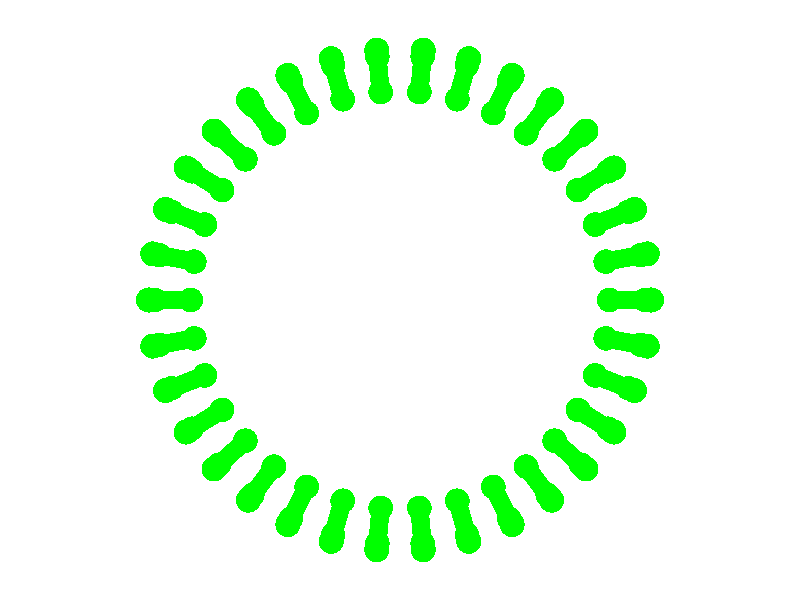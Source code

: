 camera { location <0, 0, 100> look_at 0 angle 35 }
light_source { <100, -200, -150>, 1 }
light_source { <-100, -200, 150>, 1 }
background { rgb<1,1,1> }
#declare FliGN =
sphere{<0,0,0>,1
    pigment { rgb <0,1,0> }
    finish {
       ambient .2
       diffuse .6
       }
       no_shadow
    }
#declare FliGM =
sphere{<0,0,0>,1
    pigment { rgb <0,1,0> }
    finish {
       ambient .2
       diffuse .6
       }
       no_shadow
    }
#declare FliGC =
sphere{<0,0,0>,1
    pigment { rgb <0,1,0> }
    finish {
       ambient .2
       diffuse .6
       }
       no_shadow
    }
difference{merge{
object {FliGN translate <17.0,0.0,-3>}
object {FliGM translate <20.0,0.0,-3.5>}
object {FliGC translate <20.0,0.0,-1>}
cylinder {<17.0,0.0,-3> <20.0,0.0,-3.5> 0.75     pigment { rgb <0,1,0> }
    finish {
       ambient .2
       diffuse .6
       }
       no_shadow
 no_shadow}
cylinder {<20.0,0.0,-3.5> <20.0,0.0,-1> 0.75     pigment { rgb <0,1,0> }
    finish {
       ambient .2
       diffuse .6
       }
       no_shadow
 no_shadow}
} box { <-1000,-1000,-1000> <-1001,-1001,-1001>     pigment { rgb <0,1,0> }
    finish {
       ambient .2
       diffuse .6
       }
       no_shadow
}
}

difference{merge{
object {FliGN translate <16.7105426946,3.12374180288,-3>}
object {FliGM translate <19.6594619937,3.67499035633,-3.5>}
object {FliGC translate <19.6594619937,3.67499035633,-1>}
cylinder {<16.7105426946,3.12374180288,-3> <19.6594619937,3.67499035633,-3.5> 0.75     pigment { rgb <0,1,0> }
    finish {
       ambient .2
       diffuse .6
       }
       no_shadow
 no_shadow}
cylinder {<19.6594619937,3.67499035633,-3.5> <19.6594619937,3.67499035633,-1> 0.75     pigment { rgb <0,1,0> }
    finish {
       ambient .2
       diffuse .6
       }
       no_shadow
 no_shadow}
} box { <-1000,-1000,-1000> <-1001,-1001,-1001>     pigment { rgb <0,1,0> }
    finish {
       ambient .2
       diffuse .6
       }
       no_shadow
}
}

difference{merge{
object {FliGN translate <15.8520278999,6.14110832518,-3>}
object {FliGM translate <18.6494445881,7.22483332374,-3.5>}
object {FliGC translate <18.6494445881,7.22483332374,-1>}
cylinder {<15.8520278999,6.14110832518,-3> <18.6494445881,7.22483332374,-3.5> 0.75     pigment { rgb <0,1,0> }
    finish {
       ambient .2
       diffuse .6
       }
       no_shadow
 no_shadow}
cylinder {<18.6494445881,7.22483332374,-3.5> <18.6494445881,7.22483332374,-1> 0.75     pigment { rgb <0,1,0> }
    finish {
       ambient .2
       diffuse .6
       }
       no_shadow
 no_shadow}
} box { <-1000,-1000,-1000> <-1001,-1001,-1001>     pigment { rgb <0,1,0> }
    finish {
       ambient .2
       diffuse .6
       }
       no_shadow
}
}

difference{merge{
object {FliGN translate <14.4536913074,8.94934676892,-3>}
object {FliGM translate <17.0043427146,10.5286432575,-3.5>}
object {FliGC translate <17.0043427146,10.5286432575,-1>}
cylinder {<14.4536913074,8.94934676892,-3> <17.0043427146,10.5286432575,-3.5> 0.75     pigment { rgb <0,1,0> }
    finish {
       ambient .2
       diffuse .6
       }
       no_shadow
 no_shadow}
cylinder {<17.0043427146,10.5286432575,-3.5> <17.0043427146,10.5286432575,-1> 0.75     pigment { rgb <0,1,0> }
    finish {
       ambient .2
       diffuse .6
       }
       no_shadow
 no_shadow}
} box { <-1000,-1000,-1000> <-1001,-1001,-1001>     pigment { rgb <0,1,0> }
    finish {
       ambient .2
       diffuse .6
       }
       no_shadow
}
}

difference{merge{
object {FliGN translate <12.5631515928,11.452825942,-3>}
object {FliGM translate <14.7801783444,13.4739128729,-3.5>}
object {FliGC translate <14.7801783444,13.4739128729,-1>}
cylinder {<12.5631515928,11.452825942,-3> <14.7801783444,13.4739128729,-3.5> 0.75     pigment { rgb <0,1,0> }
    finish {
       ambient .2
       diffuse .6
       }
       no_shadow
 no_shadow}
cylinder {<14.7801783444,13.4739128729,-3.5> <14.7801783444,13.4739128729,-1> 0.75     pigment { rgb <0,1,0> }
    finish {
       ambient .2
       diffuse .6
       }
       no_shadow
 no_shadow}
} box { <-1000,-1000,-1000> <-1001,-1001,-1001>     pigment { rgb <0,1,0> }
    finish {
       ambient .2
       diffuse .6
       }
       no_shadow
}
}

difference{merge{
object {FliGN translate <10.2447888184,13.5662928638,-3>}
object {FliGM translate <12.0526927276,15.9603445456,-3.5>}
object {FliGC translate <12.0526927276,15.9603445456,-1>}
cylinder {<10.2447888184,13.5662928638,-3> <12.0526927276,15.9603445456,-3.5> 0.75     pigment { rgb <0,1,0> }
    finish {
       ambient .2
       diffuse .6
       }
       no_shadow
 no_shadow}
cylinder {<12.0526927276,15.9603445456,-3.5> <12.0526927276,15.9603445456,-1> 0.75     pigment { rgb <0,1,0> }
    finish {
       ambient .2
       diffuse .6
       }
       no_shadow
 no_shadow}
} box { <-1000,-1000,-1000> <-1001,-1001,-1001>     pigment { rgb <0,1,0> }
    finish {
       ambient .2
       diffuse .6
       }
       no_shadow
}
}

difference{merge{
object {FliGN translate <7.5775520482,15.217775953,-3>}
object {FliGM translate <8.91476711553,17.9032658271,-3.5>}
object {FliGC translate <8.91476711553,17.9032658271,-1>}
cylinder {<7.5775520482,15.217775953,-3> <8.91476711553,17.9032658271,-3.5> 0.75     pigment { rgb <0,1,0> }
    finish {
       ambient .2
       diffuse .6
       }
       no_shadow
 no_shadow}
cylinder {<8.91476711553,17.9032658271,-3.5> <8.91476711553,17.9032658271,-1> 0.75     pigment { rgb <0,1,0> }
    finish {
       ambient .2
       diffuse .6
       }
       no_shadow
 no_shadow}
} box { <-1000,-1000,-1000> <-1001,-1001,-1001>     pigment { rgb <0,1,0> }
    finish {
       ambient .2
       diffuse .6
       }
       no_shadow
}
}

difference{merge{
object {FliGN translate <4.65227083123,16.3510359339,-3>}
object {FliGM translate <5.47325980144,19.2365128635,-3.5>}
object {FliGC translate <5.47325980144,19.2365128635,-1>}
cylinder {<4.65227083123,16.3510359339,-3> <5.47325980144,19.2365128635,-3.5> 0.75     pigment { rgb <0,1,0> }
    finish {
       ambient .2
       diffuse .6
       }
       no_shadow
 no_shadow}
cylinder {<5.47325980144,19.2365128635,-3.5> <5.47325980144,19.2365128635,-1> 0.75     pigment { rgb <0,1,0> }
    finish {
       ambient .2
       diffuse .6
       }
       no_shadow
 no_shadow}
} box { <-1000,-1000,-1000> <-1001,-1001,-1001>     pigment { rgb <0,1,0> }
    finish {
       ambient .2
       diffuse .6
       }
       no_shadow
}
}

difference{merge{
object {FliGN translate <1.56856211088,16.927480997,-3>}
object {FliGM translate <1.84536718927,19.9146835259,-3.5>}
object {FliGC translate <1.84536718927,19.9146835259,-1>}
cylinder {<1.56856211088,16.927480997,-3> <1.84536718927,19.9146835259,-3.5> 0.75     pigment { rgb <0,1,0> }
    finish {
       ambient .2
       diffuse .6
       }
       no_shadow
 no_shadow}
cylinder {<1.84536718927,19.9146835259,-3.5> <1.84536718927,19.9146835259,-1> 0.75     pigment { rgb <0,1,0> }
    finish {
       ambient .2
       diffuse .6
       }
       no_shadow
 no_shadow}
} box { <-1000,-1000,-1000> <-1001,-1001,-1001>     pigment { rgb <0,1,0> }
    finish {
       ambient .2
       diffuse .6
       }
       no_shadow
}
}

difference{merge{
object {FliGN translate <-1.56856211088,16.927480997,-3>}
object {FliGM translate <-1.84536718927,19.9146835259,-3.5>}
object {FliGC translate <-1.84536718927,19.9146835259,-1>}
cylinder {<-1.56856211088,16.927480997,-3> <-1.84536718927,19.9146835259,-3.5> 0.75     pigment { rgb <0,1,0> }
    finish {
       ambient .2
       diffuse .6
       }
       no_shadow
 no_shadow}
cylinder {<-1.84536718927,19.9146835259,-3.5> <-1.84536718927,19.9146835259,-1> 0.75     pigment { rgb <0,1,0> }
    finish {
       ambient .2
       diffuse .6
       }
       no_shadow
 no_shadow}
} box { <-1000,-1000,-1000> <-1001,-1001,-1001>     pigment { rgb <0,1,0> }
    finish {
       ambient .2
       diffuse .6
       }
       no_shadow
}
}

difference{merge{
object {FliGN translate <-4.65227083123,16.3510359339,-3>}
object {FliGM translate <-5.47325980144,19.2365128635,-3.5>}
object {FliGC translate <-5.47325980144,19.2365128635,-1>}
cylinder {<-4.65227083123,16.3510359339,-3> <-5.47325980144,19.2365128635,-3.5> 0.75     pigment { rgb <0,1,0> }
    finish {
       ambient .2
       diffuse .6
       }
       no_shadow
 no_shadow}
cylinder {<-5.47325980144,19.2365128635,-3.5> <-5.47325980144,19.2365128635,-1> 0.75     pigment { rgb <0,1,0> }
    finish {
       ambient .2
       diffuse .6
       }
       no_shadow
 no_shadow}
} box { <-1000,-1000,-1000> <-1001,-1001,-1001>     pigment { rgb <0,1,0> }
    finish {
       ambient .2
       diffuse .6
       }
       no_shadow
}
}

difference{merge{
object {FliGN translate <-7.5775520482,15.217775953,-3>}
object {FliGM translate <-8.91476711553,17.9032658271,-3.5>}
object {FliGC translate <-8.91476711553,17.9032658271,-1>}
cylinder {<-7.5775520482,15.217775953,-3> <-8.91476711553,17.9032658271,-3.5> 0.75     pigment { rgb <0,1,0> }
    finish {
       ambient .2
       diffuse .6
       }
       no_shadow
 no_shadow}
cylinder {<-8.91476711553,17.9032658271,-3.5> <-8.91476711553,17.9032658271,-1> 0.75     pigment { rgb <0,1,0> }
    finish {
       ambient .2
       diffuse .6
       }
       no_shadow
 no_shadow}
} box { <-1000,-1000,-1000> <-1001,-1001,-1001>     pigment { rgb <0,1,0> }
    finish {
       ambient .2
       diffuse .6
       }
       no_shadow
}
}

difference{merge{
object {FliGN translate <-10.2447888184,13.5662928638,-3>}
object {FliGM translate <-12.0526927276,15.9603445456,-3.5>}
object {FliGC translate <-12.0526927276,15.9603445456,-1>}
cylinder {<-10.2447888184,13.5662928638,-3> <-12.0526927276,15.9603445456,-3.5> 0.75     pigment { rgb <0,1,0> }
    finish {
       ambient .2
       diffuse .6
       }
       no_shadow
 no_shadow}
cylinder {<-12.0526927276,15.9603445456,-3.5> <-12.0526927276,15.9603445456,-1> 0.75     pigment { rgb <0,1,0> }
    finish {
       ambient .2
       diffuse .6
       }
       no_shadow
 no_shadow}
} box { <-1000,-1000,-1000> <-1001,-1001,-1001>     pigment { rgb <0,1,0> }
    finish {
       ambient .2
       diffuse .6
       }
       no_shadow
}
}

difference{merge{
object {FliGN translate <-12.5631515928,11.452825942,-3>}
object {FliGM translate <-14.7801783444,13.4739128729,-3.5>}
object {FliGC translate <-14.7801783444,13.4739128729,-1>}
cylinder {<-12.5631515928,11.452825942,-3> <-14.7801783444,13.4739128729,-3.5> 0.75     pigment { rgb <0,1,0> }
    finish {
       ambient .2
       diffuse .6
       }
       no_shadow
 no_shadow}
cylinder {<-14.7801783444,13.4739128729,-3.5> <-14.7801783444,13.4739128729,-1> 0.75     pigment { rgb <0,1,0> }
    finish {
       ambient .2
       diffuse .6
       }
       no_shadow
 no_shadow}
} box { <-1000,-1000,-1000> <-1001,-1001,-1001>     pigment { rgb <0,1,0> }
    finish {
       ambient .2
       diffuse .6
       }
       no_shadow
}
}

difference{merge{
object {FliGN translate <-14.4536913074,8.94934676892,-3>}
object {FliGM translate <-17.0043427146,10.5286432575,-3.5>}
object {FliGC translate <-17.0043427146,10.5286432575,-1>}
cylinder {<-14.4536913074,8.94934676892,-3> <-17.0043427146,10.5286432575,-3.5> 0.75     pigment { rgb <0,1,0> }
    finish {
       ambient .2
       diffuse .6
       }
       no_shadow
 no_shadow}
cylinder {<-17.0043427146,10.5286432575,-3.5> <-17.0043427146,10.5286432575,-1> 0.75     pigment { rgb <0,1,0> }
    finish {
       ambient .2
       diffuse .6
       }
       no_shadow
 no_shadow}
} box { <-1000,-1000,-1000> <-1001,-1001,-1001>     pigment { rgb <0,1,0> }
    finish {
       ambient .2
       diffuse .6
       }
       no_shadow
}
}

difference{merge{
object {FliGN translate <-15.8520278999,6.14110832518,-3>}
object {FliGM translate <-18.6494445881,7.22483332374,-3.5>}
object {FliGC translate <-18.6494445881,7.22483332374,-1>}
cylinder {<-15.8520278999,6.14110832518,-3> <-18.6494445881,7.22483332374,-3.5> 0.75     pigment { rgb <0,1,0> }
    finish {
       ambient .2
       diffuse .6
       }
       no_shadow
 no_shadow}
cylinder {<-18.6494445881,7.22483332374,-3.5> <-18.6494445881,7.22483332374,-1> 0.75     pigment { rgb <0,1,0> }
    finish {
       ambient .2
       diffuse .6
       }
       no_shadow
 no_shadow}
} box { <-1000,-1000,-1000> <-1001,-1001,-1001>     pigment { rgb <0,1,0> }
    finish {
       ambient .2
       diffuse .6
       }
       no_shadow
}
}

difference{merge{
object {FliGN translate <-16.7105426946,3.12374180288,-3>}
object {FliGM translate <-19.6594619937,3.67499035633,-3.5>}
object {FliGC translate <-19.6594619937,3.67499035633,-1>}
cylinder {<-16.7105426946,3.12374180288,-3> <-19.6594619937,3.67499035633,-3.5> 0.75     pigment { rgb <0,1,0> }
    finish {
       ambient .2
       diffuse .6
       }
       no_shadow
 no_shadow}
cylinder {<-19.6594619937,3.67499035633,-3.5> <-19.6594619937,3.67499035633,-1> 0.75     pigment { rgb <0,1,0> }
    finish {
       ambient .2
       diffuse .6
       }
       no_shadow
 no_shadow}
} box { <-1000,-1000,-1000> <-1001,-1001,-1001>     pigment { rgb <0,1,0> }
    finish {
       ambient .2
       diffuse .6
       }
       no_shadow
}
}

difference{merge{
object {FliGN translate <-17.0,2.08189955855e-15,-3>}
object {FliGM translate <-20.0,2.44929359829e-15,-3.5>}
object {FliGC translate <-20.0,2.44929359829e-15,-1>}
cylinder {<-17.0,2.08189955855e-15,-3> <-20.0,2.44929359829e-15,-3.5> 0.75     pigment { rgb <0,1,0> }
    finish {
       ambient .2
       diffuse .6
       }
       no_shadow
 no_shadow}
cylinder {<-20.0,2.44929359829e-15,-3.5> <-20.0,2.44929359829e-15,-1> 0.75     pigment { rgb <0,1,0> }
    finish {
       ambient .2
       diffuse .6
       }
       no_shadow
 no_shadow}
} box { <-1000,-1000,-1000> <-1001,-1001,-1001>     pigment { rgb <0,1,0> }
    finish {
       ambient .2
       diffuse .6
       }
       no_shadow
}
}

difference{merge{
object {FliGN translate <-16.7105426946,-3.12374180288,-3>}
object {FliGM translate <-19.6594619937,-3.67499035633,-3.5>}
object {FliGC translate <-19.6594619937,-3.67499035633,-1>}
cylinder {<-16.7105426946,-3.12374180288,-3> <-19.6594619937,-3.67499035633,-3.5> 0.75     pigment { rgb <0,1,0> }
    finish {
       ambient .2
       diffuse .6
       }
       no_shadow
 no_shadow}
cylinder {<-19.6594619937,-3.67499035633,-3.5> <-19.6594619937,-3.67499035633,-1> 0.75     pigment { rgb <0,1,0> }
    finish {
       ambient .2
       diffuse .6
       }
       no_shadow
 no_shadow}
} box { <-1000,-1000,-1000> <-1001,-1001,-1001>     pigment { rgb <0,1,0> }
    finish {
       ambient .2
       diffuse .6
       }
       no_shadow
}
}

difference{merge{
object {FliGN translate <-15.8520278999,-6.14110832518,-3>}
object {FliGM translate <-18.6494445881,-7.22483332374,-3.5>}
object {FliGC translate <-18.6494445881,-7.22483332374,-1>}
cylinder {<-15.8520278999,-6.14110832518,-3> <-18.6494445881,-7.22483332374,-3.5> 0.75     pigment { rgb <0,1,0> }
    finish {
       ambient .2
       diffuse .6
       }
       no_shadow
 no_shadow}
cylinder {<-18.6494445881,-7.22483332374,-3.5> <-18.6494445881,-7.22483332374,-1> 0.75     pigment { rgb <0,1,0> }
    finish {
       ambient .2
       diffuse .6
       }
       no_shadow
 no_shadow}
} box { <-1000,-1000,-1000> <-1001,-1001,-1001>     pigment { rgb <0,1,0> }
    finish {
       ambient .2
       diffuse .6
       }
       no_shadow
}
}

difference{merge{
object {FliGN translate <-14.4536913074,-8.94934676892,-3>}
object {FliGM translate <-17.0043427146,-10.5286432575,-3.5>}
object {FliGC translate <-17.0043427146,-10.5286432575,-1>}
cylinder {<-14.4536913074,-8.94934676892,-3> <-17.0043427146,-10.5286432575,-3.5> 0.75     pigment { rgb <0,1,0> }
    finish {
       ambient .2
       diffuse .6
       }
       no_shadow
 no_shadow}
cylinder {<-17.0043427146,-10.5286432575,-3.5> <-17.0043427146,-10.5286432575,-1> 0.75     pigment { rgb <0,1,0> }
    finish {
       ambient .2
       diffuse .6
       }
       no_shadow
 no_shadow}
} box { <-1000,-1000,-1000> <-1001,-1001,-1001>     pigment { rgb <0,1,0> }
    finish {
       ambient .2
       diffuse .6
       }
       no_shadow
}
}

difference{merge{
object {FliGN translate <-12.5631515928,-11.452825942,-3>}
object {FliGM translate <-14.7801783444,-13.4739128729,-3.5>}
object {FliGC translate <-14.7801783444,-13.4739128729,-1>}
cylinder {<-12.5631515928,-11.452825942,-3> <-14.7801783444,-13.4739128729,-3.5> 0.75     pigment { rgb <0,1,0> }
    finish {
       ambient .2
       diffuse .6
       }
       no_shadow
 no_shadow}
cylinder {<-14.7801783444,-13.4739128729,-3.5> <-14.7801783444,-13.4739128729,-1> 0.75     pigment { rgb <0,1,0> }
    finish {
       ambient .2
       diffuse .6
       }
       no_shadow
 no_shadow}
} box { <-1000,-1000,-1000> <-1001,-1001,-1001>     pigment { rgb <0,1,0> }
    finish {
       ambient .2
       diffuse .6
       }
       no_shadow
}
}

difference{merge{
object {FliGN translate <-10.2447888184,-13.5662928638,-3>}
object {FliGM translate <-12.0526927276,-15.9603445456,-3.5>}
object {FliGC translate <-12.0526927276,-15.9603445456,-1>}
cylinder {<-10.2447888184,-13.5662928638,-3> <-12.0526927276,-15.9603445456,-3.5> 0.75     pigment { rgb <0,1,0> }
    finish {
       ambient .2
       diffuse .6
       }
       no_shadow
 no_shadow}
cylinder {<-12.0526927276,-15.9603445456,-3.5> <-12.0526927276,-15.9603445456,-1> 0.75     pigment { rgb <0,1,0> }
    finish {
       ambient .2
       diffuse .6
       }
       no_shadow
 no_shadow}
} box { <-1000,-1000,-1000> <-1001,-1001,-1001>     pigment { rgb <0,1,0> }
    finish {
       ambient .2
       diffuse .6
       }
       no_shadow
}
}

difference{merge{
object {FliGN translate <-7.5775520482,-15.217775953,-3>}
object {FliGM translate <-8.91476711553,-17.9032658271,-3.5>}
object {FliGC translate <-8.91476711553,-17.9032658271,-1>}
cylinder {<-7.5775520482,-15.217775953,-3> <-8.91476711553,-17.9032658271,-3.5> 0.75     pigment { rgb <0,1,0> }
    finish {
       ambient .2
       diffuse .6
       }
       no_shadow
 no_shadow}
cylinder {<-8.91476711553,-17.9032658271,-3.5> <-8.91476711553,-17.9032658271,-1> 0.75     pigment { rgb <0,1,0> }
    finish {
       ambient .2
       diffuse .6
       }
       no_shadow
 no_shadow}
} box { <-1000,-1000,-1000> <-1001,-1001,-1001>     pigment { rgb <0,1,0> }
    finish {
       ambient .2
       diffuse .6
       }
       no_shadow
}
}

difference{merge{
object {FliGN translate <-4.65227083123,-16.3510359339,-3>}
object {FliGM translate <-5.47325980144,-19.2365128635,-3.5>}
object {FliGC translate <-5.47325980144,-19.2365128635,-1>}
cylinder {<-4.65227083123,-16.3510359339,-3> <-5.47325980144,-19.2365128635,-3.5> 0.75     pigment { rgb <0,1,0> }
    finish {
       ambient .2
       diffuse .6
       }
       no_shadow
 no_shadow}
cylinder {<-5.47325980144,-19.2365128635,-3.5> <-5.47325980144,-19.2365128635,-1> 0.75     pigment { rgb <0,1,0> }
    finish {
       ambient .2
       diffuse .6
       }
       no_shadow
 no_shadow}
} box { <-1000,-1000,-1000> <-1001,-1001,-1001>     pigment { rgb <0,1,0> }
    finish {
       ambient .2
       diffuse .6
       }
       no_shadow
}
}

difference{merge{
object {FliGN translate <-1.56856211088,-16.927480997,-3>}
object {FliGM translate <-1.84536718927,-19.9146835259,-3.5>}
object {FliGC translate <-1.84536718927,-19.9146835259,-1>}
cylinder {<-1.56856211088,-16.927480997,-3> <-1.84536718927,-19.9146835259,-3.5> 0.75     pigment { rgb <0,1,0> }
    finish {
       ambient .2
       diffuse .6
       }
       no_shadow
 no_shadow}
cylinder {<-1.84536718927,-19.9146835259,-3.5> <-1.84536718927,-19.9146835259,-1> 0.75     pigment { rgb <0,1,0> }
    finish {
       ambient .2
       diffuse .6
       }
       no_shadow
 no_shadow}
} box { <-1000,-1000,-1000> <-1001,-1001,-1001>     pigment { rgb <0,1,0> }
    finish {
       ambient .2
       diffuse .6
       }
       no_shadow
}
}

difference{merge{
object {FliGN translate <1.56856211088,-16.927480997,-3>}
object {FliGM translate <1.84536718927,-19.9146835259,-3.5>}
object {FliGC translate <1.84536718927,-19.9146835259,-1>}
cylinder {<1.56856211088,-16.927480997,-3> <1.84536718927,-19.9146835259,-3.5> 0.75     pigment { rgb <0,1,0> }
    finish {
       ambient .2
       diffuse .6
       }
       no_shadow
 no_shadow}
cylinder {<1.84536718927,-19.9146835259,-3.5> <1.84536718927,-19.9146835259,-1> 0.75     pigment { rgb <0,1,0> }
    finish {
       ambient .2
       diffuse .6
       }
       no_shadow
 no_shadow}
} box { <-1000,-1000,-1000> <-1001,-1001,-1001>     pigment { rgb <0,1,0> }
    finish {
       ambient .2
       diffuse .6
       }
       no_shadow
}
}

difference{merge{
object {FliGN translate <4.65227083123,-16.3510359339,-3>}
object {FliGM translate <5.47325980144,-19.2365128635,-3.5>}
object {FliGC translate <5.47325980144,-19.2365128635,-1>}
cylinder {<4.65227083123,-16.3510359339,-3> <5.47325980144,-19.2365128635,-3.5> 0.75     pigment { rgb <0,1,0> }
    finish {
       ambient .2
       diffuse .6
       }
       no_shadow
 no_shadow}
cylinder {<5.47325980144,-19.2365128635,-3.5> <5.47325980144,-19.2365128635,-1> 0.75     pigment { rgb <0,1,0> }
    finish {
       ambient .2
       diffuse .6
       }
       no_shadow
 no_shadow}
} box { <-1000,-1000,-1000> <-1001,-1001,-1001>     pigment { rgb <0,1,0> }
    finish {
       ambient .2
       diffuse .6
       }
       no_shadow
}
}

difference{merge{
object {FliGN translate <7.5775520482,-15.217775953,-3>}
object {FliGM translate <8.91476711553,-17.9032658271,-3.5>}
object {FliGC translate <8.91476711553,-17.9032658271,-1>}
cylinder {<7.5775520482,-15.217775953,-3> <8.91476711553,-17.9032658271,-3.5> 0.75     pigment { rgb <0,1,0> }
    finish {
       ambient .2
       diffuse .6
       }
       no_shadow
 no_shadow}
cylinder {<8.91476711553,-17.9032658271,-3.5> <8.91476711553,-17.9032658271,-1> 0.75     pigment { rgb <0,1,0> }
    finish {
       ambient .2
       diffuse .6
       }
       no_shadow
 no_shadow}
} box { <-1000,-1000,-1000> <-1001,-1001,-1001>     pigment { rgb <0,1,0> }
    finish {
       ambient .2
       diffuse .6
       }
       no_shadow
}
}

difference{merge{
object {FliGN translate <10.2447888184,-13.5662928638,-3>}
object {FliGM translate <12.0526927276,-15.9603445456,-3.5>}
object {FliGC translate <12.0526927276,-15.9603445456,-1>}
cylinder {<10.2447888184,-13.5662928638,-3> <12.0526927276,-15.9603445456,-3.5> 0.75     pigment { rgb <0,1,0> }
    finish {
       ambient .2
       diffuse .6
       }
       no_shadow
 no_shadow}
cylinder {<12.0526927276,-15.9603445456,-3.5> <12.0526927276,-15.9603445456,-1> 0.75     pigment { rgb <0,1,0> }
    finish {
       ambient .2
       diffuse .6
       }
       no_shadow
 no_shadow}
} box { <-1000,-1000,-1000> <-1001,-1001,-1001>     pigment { rgb <0,1,0> }
    finish {
       ambient .2
       diffuse .6
       }
       no_shadow
}
}

difference{merge{
object {FliGN translate <12.5631515928,-11.452825942,-3>}
object {FliGM translate <14.7801783444,-13.4739128729,-3.5>}
object {FliGC translate <14.7801783444,-13.4739128729,-1>}
cylinder {<12.5631515928,-11.452825942,-3> <14.7801783444,-13.4739128729,-3.5> 0.75     pigment { rgb <0,1,0> }
    finish {
       ambient .2
       diffuse .6
       }
       no_shadow
 no_shadow}
cylinder {<14.7801783444,-13.4739128729,-3.5> <14.7801783444,-13.4739128729,-1> 0.75     pigment { rgb <0,1,0> }
    finish {
       ambient .2
       diffuse .6
       }
       no_shadow
 no_shadow}
} box { <-1000,-1000,-1000> <-1001,-1001,-1001>     pigment { rgb <0,1,0> }
    finish {
       ambient .2
       diffuse .6
       }
       no_shadow
}
}

difference{merge{
object {FliGN translate <14.4536913074,-8.94934676892,-3>}
object {FliGM translate <17.0043427146,-10.5286432575,-3.5>}
object {FliGC translate <17.0043427146,-10.5286432575,-1>}
cylinder {<14.4536913074,-8.94934676892,-3> <17.0043427146,-10.5286432575,-3.5> 0.75     pigment { rgb <0,1,0> }
    finish {
       ambient .2
       diffuse .6
       }
       no_shadow
 no_shadow}
cylinder {<17.0043427146,-10.5286432575,-3.5> <17.0043427146,-10.5286432575,-1> 0.75     pigment { rgb <0,1,0> }
    finish {
       ambient .2
       diffuse .6
       }
       no_shadow
 no_shadow}
} box { <-1000,-1000,-1000> <-1001,-1001,-1001>     pigment { rgb <0,1,0> }
    finish {
       ambient .2
       diffuse .6
       }
       no_shadow
}
}

difference{merge{
object {FliGN translate <15.8520278999,-6.14110832518,-3>}
object {FliGM translate <18.6494445881,-7.22483332374,-3.5>}
object {FliGC translate <18.6494445881,-7.22483332374,-1>}
cylinder {<15.8520278999,-6.14110832518,-3> <18.6494445881,-7.22483332374,-3.5> 0.75     pigment { rgb <0,1,0> }
    finish {
       ambient .2
       diffuse .6
       }
       no_shadow
 no_shadow}
cylinder {<18.6494445881,-7.22483332374,-3.5> <18.6494445881,-7.22483332374,-1> 0.75     pigment { rgb <0,1,0> }
    finish {
       ambient .2
       diffuse .6
       }
       no_shadow
 no_shadow}
} box { <-1000,-1000,-1000> <-1001,-1001,-1001>     pigment { rgb <0,1,0> }
    finish {
       ambient .2
       diffuse .6
       }
       no_shadow
}
}

difference{merge{
object {FliGN translate <16.7105426946,-3.12374180288,-3>}
object {FliGM translate <19.6594619937,-3.67499035633,-3.5>}
object {FliGC translate <19.6594619937,-3.67499035633,-1>}
cylinder {<16.7105426946,-3.12374180288,-3> <19.6594619937,-3.67499035633,-3.5> 0.75     pigment { rgb <0,1,0> }
    finish {
       ambient .2
       diffuse .6
       }
       no_shadow
 no_shadow}
cylinder {<19.6594619937,-3.67499035633,-3.5> <19.6594619937,-3.67499035633,-1> 0.75     pigment { rgb <0,1,0> }
    finish {
       ambient .2
       diffuse .6
       }
       no_shadow
 no_shadow}
} box { <-1000,-1000,-1000> <-1001,-1001,-1001>     pigment { rgb <0,1,0> }
    finish {
       ambient .2
       diffuse .6
       }
       no_shadow
}
}


